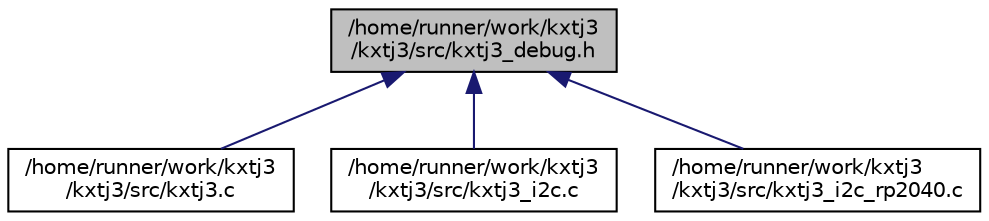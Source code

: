 digraph "/home/runner/work/kxtj3/kxtj3/src/kxtj3_debug.h"
{
 // LATEX_PDF_SIZE
  edge [fontname="Helvetica",fontsize="10",labelfontname="Helvetica",labelfontsize="10"];
  node [fontname="Helvetica",fontsize="10",shape=record];
  Node1 [label="/home/runner/work/kxtj3\l/kxtj3/src/kxtj3_debug.h",height=0.2,width=0.4,color="black", fillcolor="grey75", style="filled", fontcolor="black",tooltip="Contains convenience debug output function that is used when compiled in debug mode can be overridden..."];
  Node1 -> Node2 [dir="back",color="midnightblue",fontsize="10",style="solid"];
  Node2 [label="/home/runner/work/kxtj3\l/kxtj3/src/kxtj3.c",height=0.2,width=0.4,color="black", fillcolor="white", style="filled",URL="$kxtj3_8c.html",tooltip="Code for primary kxtj3 library."];
  Node1 -> Node3 [dir="back",color="midnightblue",fontsize="10",style="solid"];
  Node3 [label="/home/runner/work/kxtj3\l/kxtj3/src/kxtj3_i2c.c",height=0.2,width=0.4,color="black", fillcolor="white", style="filled",URL="$kxtj3__i2c_8c.html",tooltip="Contains non-hardware specific I2C code."];
  Node1 -> Node4 [dir="back",color="midnightblue",fontsize="10",style="solid"];
  Node4 [label="/home/runner/work/kxtj3\l/kxtj3/src/kxtj3_i2c_rp2040.c",height=0.2,width=0.4,color="black", fillcolor="white", style="filled",URL="$kxtj3__i2c__rp2040_8c.html",tooltip="Code for RP2040 specific I2C implementation."];
}

